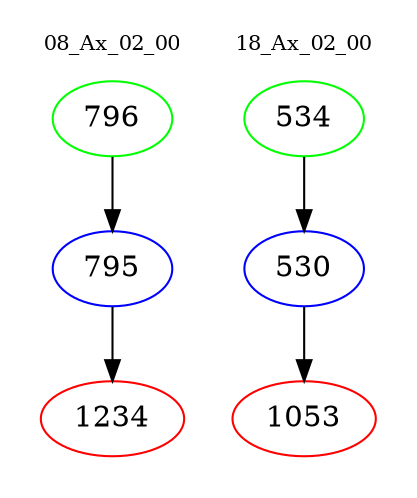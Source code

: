 digraph{
subgraph cluster_0 {
color = white
label = "08_Ax_02_00";
fontsize=10;
T0_796 [label="796", color="green"]
T0_796 -> T0_795 [color="black"]
T0_795 [label="795", color="blue"]
T0_795 -> T0_1234 [color="black"]
T0_1234 [label="1234", color="red"]
}
subgraph cluster_1 {
color = white
label = "18_Ax_02_00";
fontsize=10;
T1_534 [label="534", color="green"]
T1_534 -> T1_530 [color="black"]
T1_530 [label="530", color="blue"]
T1_530 -> T1_1053 [color="black"]
T1_1053 [label="1053", color="red"]
}
}
